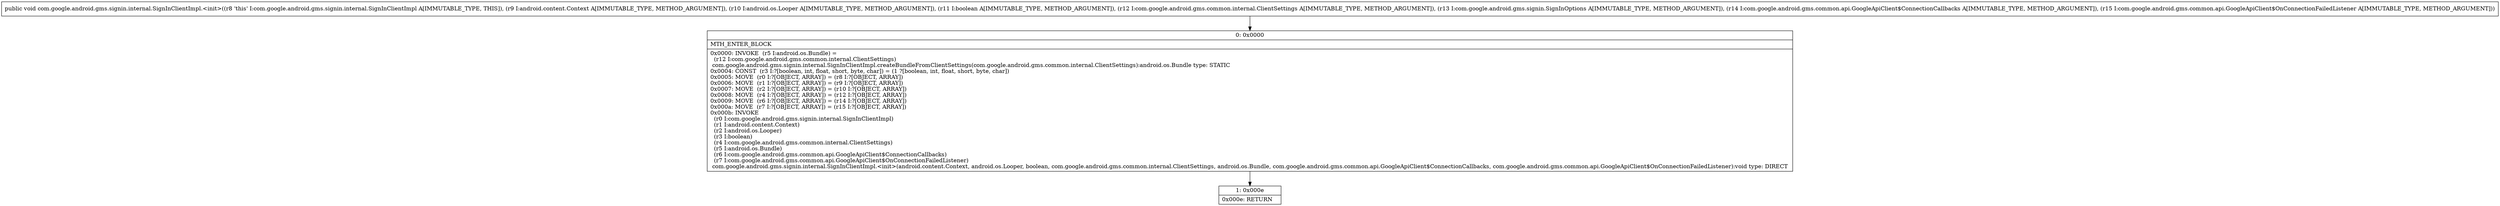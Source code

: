 digraph "CFG forcom.google.android.gms.signin.internal.SignInClientImpl.\<init\>(Landroid\/content\/Context;Landroid\/os\/Looper;ZLcom\/google\/android\/gms\/common\/internal\/ClientSettings;Lcom\/google\/android\/gms\/signin\/SignInOptions;Lcom\/google\/android\/gms\/common\/api\/GoogleApiClient$ConnectionCallbacks;Lcom\/google\/android\/gms\/common\/api\/GoogleApiClient$OnConnectionFailedListener;)V" {
Node_0 [shape=record,label="{0\:\ 0x0000|MTH_ENTER_BLOCK\l|0x0000: INVOKE  (r5 I:android.os.Bundle) = \l  (r12 I:com.google.android.gms.common.internal.ClientSettings)\l com.google.android.gms.signin.internal.SignInClientImpl.createBundleFromClientSettings(com.google.android.gms.common.internal.ClientSettings):android.os.Bundle type: STATIC \l0x0004: CONST  (r3 I:?[boolean, int, float, short, byte, char]) = (1 ?[boolean, int, float, short, byte, char]) \l0x0005: MOVE  (r0 I:?[OBJECT, ARRAY]) = (r8 I:?[OBJECT, ARRAY]) \l0x0006: MOVE  (r1 I:?[OBJECT, ARRAY]) = (r9 I:?[OBJECT, ARRAY]) \l0x0007: MOVE  (r2 I:?[OBJECT, ARRAY]) = (r10 I:?[OBJECT, ARRAY]) \l0x0008: MOVE  (r4 I:?[OBJECT, ARRAY]) = (r12 I:?[OBJECT, ARRAY]) \l0x0009: MOVE  (r6 I:?[OBJECT, ARRAY]) = (r14 I:?[OBJECT, ARRAY]) \l0x000a: MOVE  (r7 I:?[OBJECT, ARRAY]) = (r15 I:?[OBJECT, ARRAY]) \l0x000b: INVOKE  \l  (r0 I:com.google.android.gms.signin.internal.SignInClientImpl)\l  (r1 I:android.content.Context)\l  (r2 I:android.os.Looper)\l  (r3 I:boolean)\l  (r4 I:com.google.android.gms.common.internal.ClientSettings)\l  (r5 I:android.os.Bundle)\l  (r6 I:com.google.android.gms.common.api.GoogleApiClient$ConnectionCallbacks)\l  (r7 I:com.google.android.gms.common.api.GoogleApiClient$OnConnectionFailedListener)\l com.google.android.gms.signin.internal.SignInClientImpl.\<init\>(android.content.Context, android.os.Looper, boolean, com.google.android.gms.common.internal.ClientSettings, android.os.Bundle, com.google.android.gms.common.api.GoogleApiClient$ConnectionCallbacks, com.google.android.gms.common.api.GoogleApiClient$OnConnectionFailedListener):void type: DIRECT \l}"];
Node_1 [shape=record,label="{1\:\ 0x000e|0x000e: RETURN   \l}"];
MethodNode[shape=record,label="{public void com.google.android.gms.signin.internal.SignInClientImpl.\<init\>((r8 'this' I:com.google.android.gms.signin.internal.SignInClientImpl A[IMMUTABLE_TYPE, THIS]), (r9 I:android.content.Context A[IMMUTABLE_TYPE, METHOD_ARGUMENT]), (r10 I:android.os.Looper A[IMMUTABLE_TYPE, METHOD_ARGUMENT]), (r11 I:boolean A[IMMUTABLE_TYPE, METHOD_ARGUMENT]), (r12 I:com.google.android.gms.common.internal.ClientSettings A[IMMUTABLE_TYPE, METHOD_ARGUMENT]), (r13 I:com.google.android.gms.signin.SignInOptions A[IMMUTABLE_TYPE, METHOD_ARGUMENT]), (r14 I:com.google.android.gms.common.api.GoogleApiClient$ConnectionCallbacks A[IMMUTABLE_TYPE, METHOD_ARGUMENT]), (r15 I:com.google.android.gms.common.api.GoogleApiClient$OnConnectionFailedListener A[IMMUTABLE_TYPE, METHOD_ARGUMENT])) }"];
MethodNode -> Node_0;
Node_0 -> Node_1;
}

